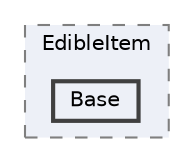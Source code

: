 digraph "003_Item/Item/EdibleItem/Base"
{
 // LATEX_PDF_SIZE
  bgcolor="transparent";
  edge [fontname=Helvetica,fontsize=10,labelfontname=Helvetica,labelfontsize=10];
  node [fontname=Helvetica,fontsize=10,shape=box,height=0.2,width=0.4];
  compound=true
  subgraph clusterdir_fc9bf0732fc271ff4b5bdb550e45ad99 {
    graph [ bgcolor="#edf0f7", pencolor="grey50", label="EdibleItem", fontname=Helvetica,fontsize=10 style="filled,dashed", URL="dir_fc9bf0732fc271ff4b5bdb550e45ad99.html",tooltip=""]
  dir_173d882b73a1baf843c98e97bb32c172 [label="Base", fillcolor="#edf0f7", color="grey25", style="filled,bold", URL="dir_173d882b73a1baf843c98e97bb32c172.html",tooltip=""];
  }
}
